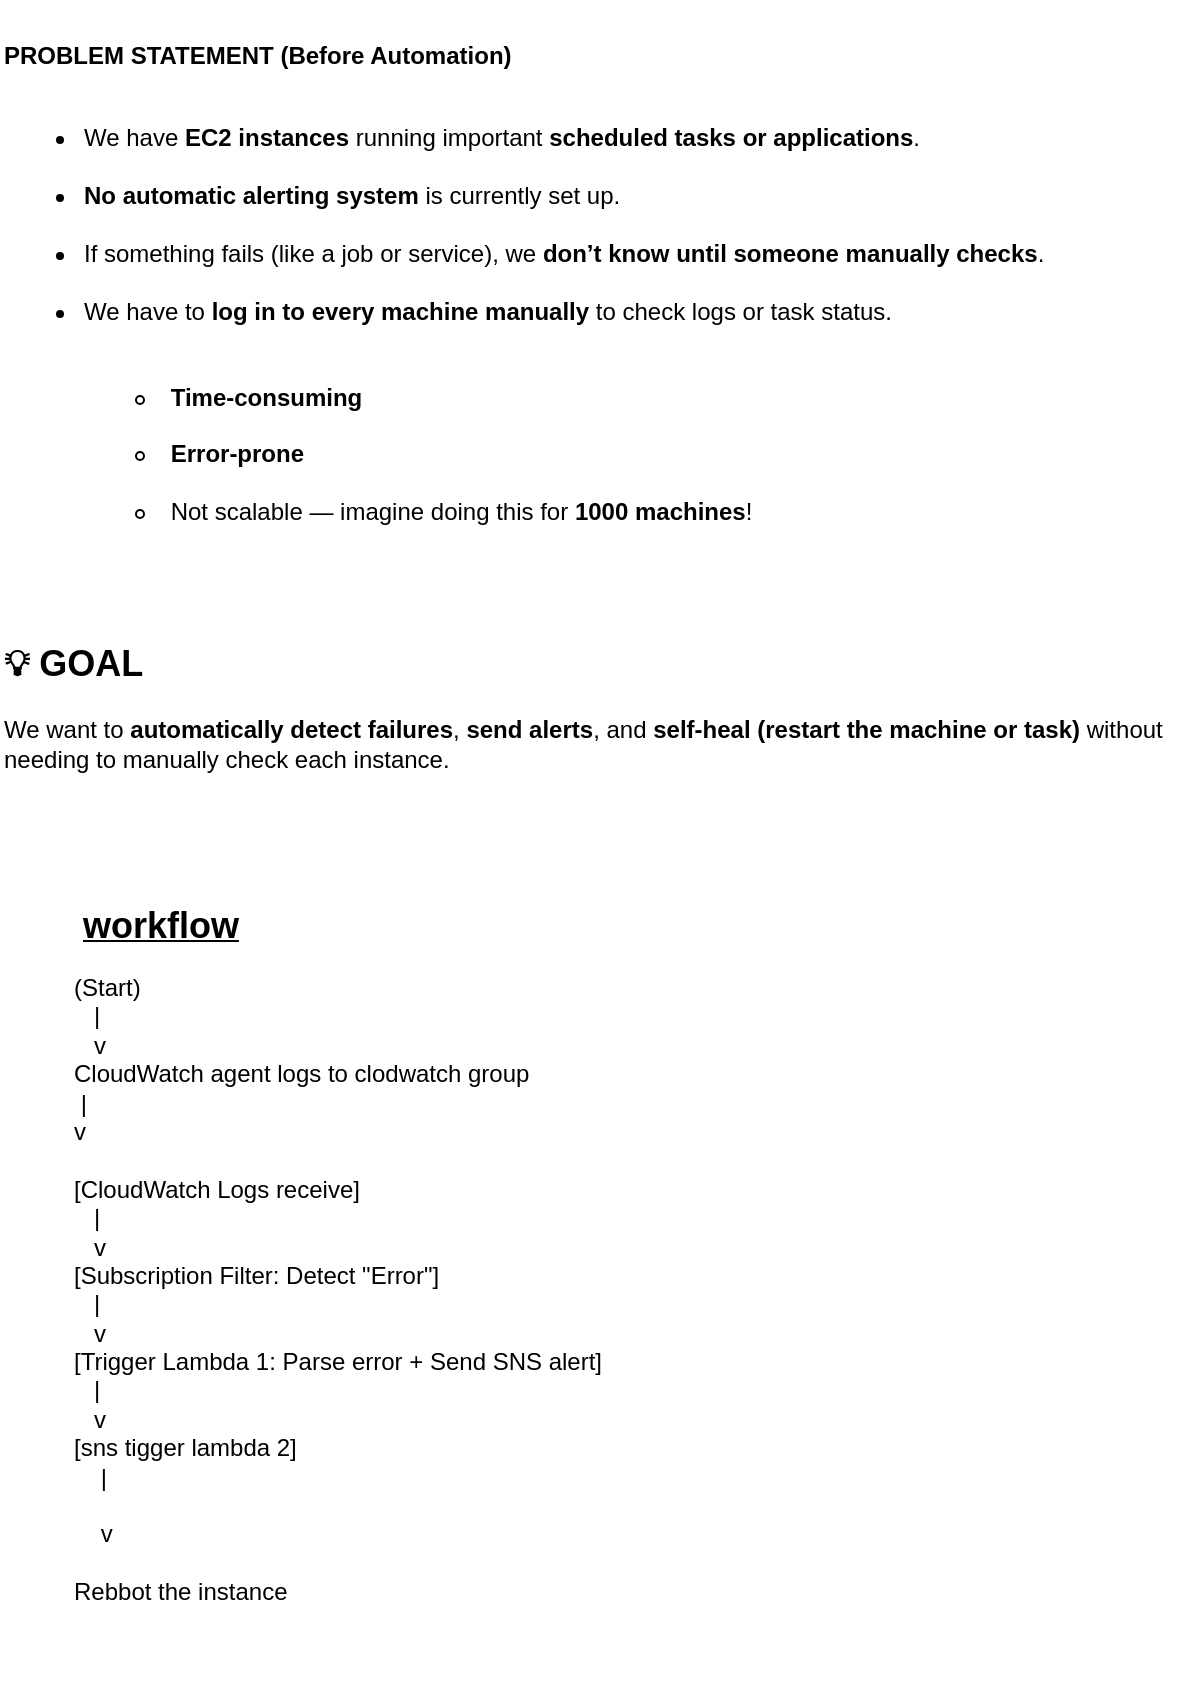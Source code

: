 <mxfile version="26.1.0">
  <diagram name="Page-1" id="jrVaJ6fWPqKZzAmJQ2AH">
    <mxGraphModel dx="984" dy="1725" grid="1" gridSize="10" guides="1" tooltips="1" connect="1" arrows="1" fold="1" page="1" pageScale="1" pageWidth="850" pageHeight="1100" math="0" shadow="0">
      <root>
        <mxCell id="0" />
        <mxCell id="1" parent="0" />
        <mxCell id="PK34TOH7hWWAXa_A_bep-9" value="&lt;h2 data-start=&quot;857&quot; data-end=&quot;867&quot;&gt;💡 GOAL&lt;/h2&gt;&lt;p data-start=&quot;869&quot; data-end=&quot;1028&quot;&gt;We want to &lt;strong data-start=&quot;880&quot; data-end=&quot;913&quot;&gt;automatically detect failures&lt;/strong&gt;, &lt;strong data-start=&quot;915&quot; data-end=&quot;930&quot;&gt;send alerts&lt;/strong&gt;, and &lt;strong data-start=&quot;936&quot; data-end=&quot;979&quot;&gt;self-heal (restart the machine or task)&lt;/strong&gt; without needing to manually check each instance.&lt;/p&gt;" style="text;whiteSpace=wrap;html=1;" vertex="1" parent="1">
          <mxGeometry x="40" y="-730" width="600" height="100" as="geometry" />
        </mxCell>
        <mxCell id="PK34TOH7hWWAXa_A_bep-10" value="&lt;br style=&quot;forced-color-adjust: none;&quot;&gt;&lt;b style=&quot;forced-color-adjust: none;&quot;&gt;PROBLEM STATEMENT (Before Automation)&lt;/b&gt;&lt;br style=&quot;forced-color-adjust: none;&quot;&gt;&lt;ul class=&quot;ul1&quot; style=&quot;forced-color-adjust: none;&quot;&gt;&lt;br style=&quot;forced-color-adjust: none;&quot;&gt;&lt;li class=&quot;li2&quot; style=&quot;forced-color-adjust: none;&quot;&gt;We have&lt;span&gt;&amp;nbsp;&lt;/span&gt;&lt;b style=&quot;forced-color-adjust: none;&quot;&gt;EC2 instances&lt;/b&gt;&lt;span&gt;&amp;nbsp;&lt;/span&gt;running important&lt;span&gt;&amp;nbsp;&lt;/span&gt;&lt;b style=&quot;forced-color-adjust: none;&quot;&gt;scheduled tasks or applications&lt;/b&gt;.&lt;/li&gt;&lt;br style=&quot;forced-color-adjust: none;&quot;&gt;&lt;li class=&quot;li2&quot; style=&quot;forced-color-adjust: none;&quot;&gt;&lt;b style=&quot;forced-color-adjust: none;&quot;&gt;No automatic alerting system&lt;/b&gt;&lt;span&gt;&amp;nbsp;&lt;/span&gt;is currently set up.&lt;/li&gt;&lt;br style=&quot;forced-color-adjust: none;&quot;&gt;&lt;li class=&quot;li2&quot; style=&quot;forced-color-adjust: none;&quot;&gt;If something fails (like a job or service), we&lt;span&gt;&amp;nbsp;&lt;/span&gt;&lt;b style=&quot;forced-color-adjust: none;&quot;&gt;don’t know until someone manually checks&lt;/b&gt;.&lt;/li&gt;&lt;br style=&quot;forced-color-adjust: none;&quot;&gt;&lt;li class=&quot;li2&quot; style=&quot;forced-color-adjust: none;&quot;&gt;We have to&lt;span&gt;&amp;nbsp;&lt;/span&gt;&lt;b style=&quot;forced-color-adjust: none;&quot;&gt;log in to every machine manually&lt;/b&gt;&lt;span&gt;&amp;nbsp;&lt;/span&gt;to check logs or task status.&lt;/li&gt;&lt;br style=&quot;forced-color-adjust: none;&quot;&gt;&lt;ul class=&quot;ul2&quot; style=&quot;forced-color-adjust: none;&quot;&gt;&lt;br style=&quot;forced-color-adjust: none;&quot;&gt;&lt;li class=&quot;li2&quot; style=&quot;forced-color-adjust: none;&quot;&gt;&amp;nbsp;&lt;b style=&quot;forced-color-adjust: none;&quot;&gt;Time-consuming&lt;/b&gt;&lt;/li&gt;&lt;br style=&quot;forced-color-adjust: none;&quot;&gt;&lt;li class=&quot;li2&quot; style=&quot;forced-color-adjust: none;&quot;&gt;&amp;nbsp;&lt;b style=&quot;forced-color-adjust: none;&quot;&gt;Error-prone&lt;/b&gt;&lt;/li&gt;&lt;br style=&quot;forced-color-adjust: none;&quot;&gt;&lt;li class=&quot;li2&quot; style=&quot;forced-color-adjust: none;&quot;&gt;&amp;nbsp;Not scalable — imagine doing this for&lt;span&gt;&amp;nbsp;&lt;/span&gt;&lt;b style=&quot;forced-color-adjust: none;&quot;&gt;1000 machines&lt;/b&gt;!&lt;/li&gt;&lt;br style=&quot;forced-color-adjust: none;&quot;&gt;&lt;/ul&gt;&lt;br style=&quot;forced-color-adjust: none;&quot;&gt;&lt;/ul&gt;&lt;br style=&quot;forced-color-adjust: none;&quot;&gt;&lt;div style=&quot;forced-color-adjust: none;&quot;&gt;&lt;br style=&quot;forced-color-adjust: none; color: rgb(0, 0, 0); font-family: Helvetica; font-size: 12px; font-style: normal; font-variant-ligatures: normal; font-variant-caps: normal; font-weight: 400; letter-spacing: normal; orphans: 2; text-align: center; text-indent: 0px; text-transform: none; widows: 2; word-spacing: 0px; -webkit-text-stroke-width: 0px; white-space: normal; background-color: rgb(251, 251, 251); text-decoration-thickness: initial; text-decoration-style: initial; text-decoration-color: initial;&quot;&gt;&lt;/div&gt;" style="text;whiteSpace=wrap;html=1;" vertex="1" parent="1">
          <mxGeometry x="40" y="-1030" width="560" height="350" as="geometry" />
        </mxCell>
        <mxCell id="PK34TOH7hWWAXa_A_bep-11" value="(Start)&#xa;   |&#xa;   v&#xa;CloudWatch agent logs to clodwatch group&#xa; |&#xa;v&#xa;&#xa;[CloudWatch Logs receive]&#xa;   |&#xa;   v&#xa;[Subscription Filter: Detect &quot;Error&quot;]&#xa;   |&#xa;   v&#xa;[Trigger Lambda 1: Parse error + Send SNS alert]&#xa;   |&#xa;   v&#xa;[sns tigger lambda 2]&#xa;    |&#xa;&#xa;    v&#xa;&#xa;Rebbot the instance" style="text;whiteSpace=wrap;" vertex="1" parent="1">
          <mxGeometry x="75" y="-550" width="350" height="360" as="geometry" />
        </mxCell>
        <mxCell id="PK34TOH7hWWAXa_A_bep-12" value="&lt;u&gt;&lt;b&gt;&lt;font style=&quot;font-size: 18px;&quot;&gt;workflow&lt;/font&gt;&lt;/b&gt;&lt;/u&gt;" style="text;html=1;align=center;verticalAlign=middle;resizable=0;points=[];autosize=1;strokeColor=none;fillColor=none;" vertex="1" parent="1">
          <mxGeometry x="70" y="-587" width="100" height="40" as="geometry" />
        </mxCell>
      </root>
    </mxGraphModel>
  </diagram>
</mxfile>
